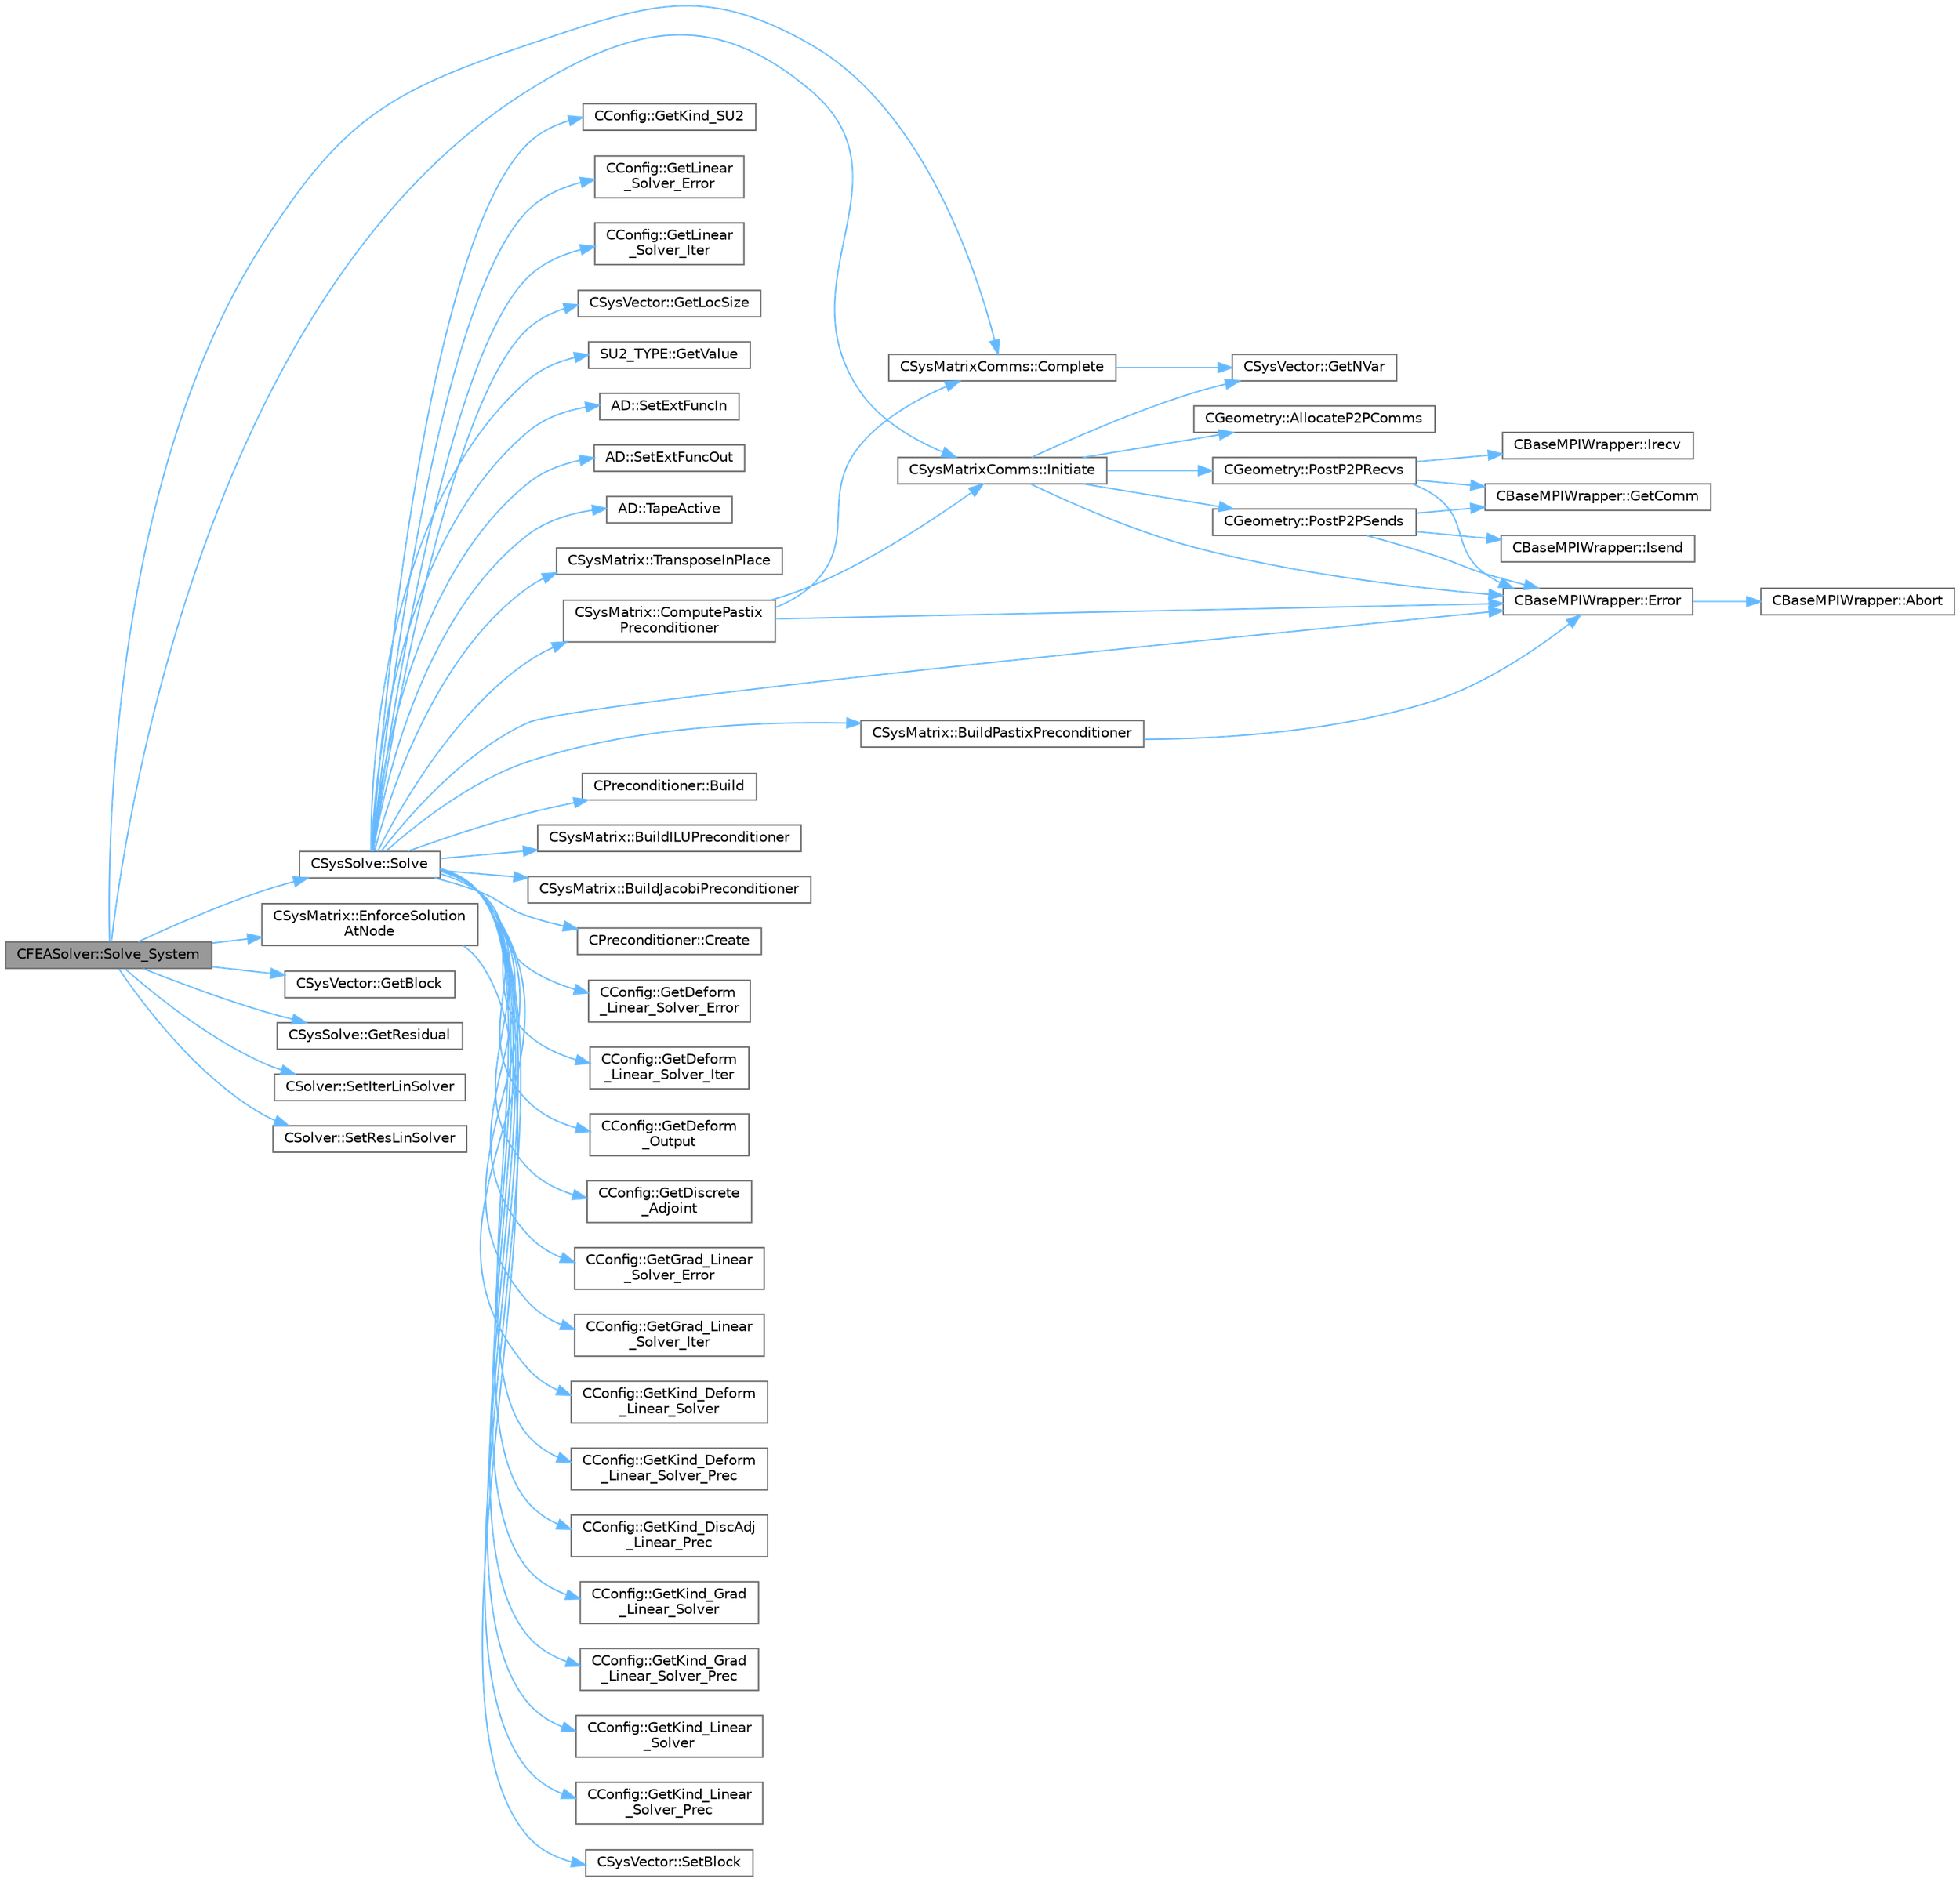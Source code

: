 digraph "CFEASolver::Solve_System"
{
 // LATEX_PDF_SIZE
  bgcolor="transparent";
  edge [fontname=Helvetica,fontsize=10,labelfontname=Helvetica,labelfontsize=10];
  node [fontname=Helvetica,fontsize=10,shape=box,height=0.2,width=0.4];
  rankdir="LR";
  Node1 [id="Node000001",label="CFEASolver::Solve_System",height=0.2,width=0.4,color="gray40", fillcolor="grey60", style="filled", fontcolor="black",tooltip="Routine to solve the Jacobian-Residual linearized system."];
  Node1 -> Node2 [id="edge1_Node000001_Node000002",color="steelblue1",style="solid",tooltip=" "];
  Node2 [id="Node000002",label="CSysMatrixComms::Complete",height=0.2,width=0.4,color="grey40", fillcolor="white", style="filled",URL="$structCSysMatrixComms.html#a672e72a89fc1ae7345d0ce91bd81972b",tooltip="Routine to complete the set of non-blocking communications launched by Initiate() and unpacking of th..."];
  Node2 -> Node3 [id="edge2_Node000002_Node000003",color="steelblue1",style="solid",tooltip=" "];
  Node3 [id="Node000003",label="CSysVector::GetNVar",height=0.2,width=0.4,color="grey40", fillcolor="white", style="filled",URL="$classCSysVector.html#ac0b4bcd823f7905143430a7bbdcad6f2",tooltip="return the number of variables at each block (typically number per node)"];
  Node1 -> Node4 [id="edge3_Node000001_Node000004",color="steelblue1",style="solid",tooltip=" "];
  Node4 [id="Node000004",label="CSysMatrix::EnforceSolution\lAtNode",height=0.2,width=0.4,color="grey40", fillcolor="white", style="filled",URL="$classCSysMatrix.html#a1bfdb06825f0165504b84aa68e918208",tooltip="Modifies this matrix (A) and a rhs vector (b) such that (A^-1 * b)_i = x_i."];
  Node4 -> Node5 [id="edge4_Node000004_Node000005",color="steelblue1",style="solid",tooltip=" "];
  Node5 [id="Node000005",label="CSysVector::SetBlock",height=0.2,width=0.4,color="grey40", fillcolor="white", style="filled",URL="$classCSysVector.html#acceb60ca98fa7ede9520adde322009eb",tooltip="Set \"block\" to the vector."];
  Node1 -> Node6 [id="edge5_Node000001_Node000006",color="steelblue1",style="solid",tooltip=" "];
  Node6 [id="Node000006",label="CSysVector::GetBlock",height=0.2,width=0.4,color="grey40", fillcolor="white", style="filled",URL="$classCSysVector.html#a7c44ba3d52f199c303747e7469e712ca",tooltip="Get pointer to a block."];
  Node1 -> Node7 [id="edge6_Node000001_Node000007",color="steelblue1",style="solid",tooltip=" "];
  Node7 [id="Node000007",label="CSysSolve::GetResidual",height=0.2,width=0.4,color="grey40", fillcolor="white", style="filled",URL="$classCSysSolve.html#a8309f4c3819dc3462a1ec6fc7a94bccc",tooltip="Get the final residual."];
  Node1 -> Node8 [id="edge7_Node000001_Node000008",color="steelblue1",style="solid",tooltip=" "];
  Node8 [id="Node000008",label="CSysMatrixComms::Initiate",height=0.2,width=0.4,color="grey40", fillcolor="white", style="filled",URL="$structCSysMatrixComms.html#abaab86d2a9c3a43ef4ed2de79d4e905a",tooltip="Routine to load a vector quantity into the data structures for MPI point-to-point communication and t..."];
  Node8 -> Node9 [id="edge8_Node000008_Node000009",color="steelblue1",style="solid",tooltip=" "];
  Node9 [id="Node000009",label="CGeometry::AllocateP2PComms",height=0.2,width=0.4,color="grey40", fillcolor="white", style="filled",URL="$classCGeometry.html#ab8d78a9f4017431b7542e154f58a7e63",tooltip="Routine to allocate buffers for point-to-point MPI communications. Also called to dynamically realloc..."];
  Node8 -> Node10 [id="edge9_Node000008_Node000010",color="steelblue1",style="solid",tooltip=" "];
  Node10 [id="Node000010",label="CBaseMPIWrapper::Error",height=0.2,width=0.4,color="grey40", fillcolor="white", style="filled",URL="$classCBaseMPIWrapper.html#a04457c47629bda56704e6a8804833eeb",tooltip=" "];
  Node10 -> Node11 [id="edge10_Node000010_Node000011",color="steelblue1",style="solid",tooltip=" "];
  Node11 [id="Node000011",label="CBaseMPIWrapper::Abort",height=0.2,width=0.4,color="grey40", fillcolor="white", style="filled",URL="$classCBaseMPIWrapper.html#af7297d861dca86b45cf561b6ab642e8f",tooltip=" "];
  Node8 -> Node3 [id="edge11_Node000008_Node000003",color="steelblue1",style="solid",tooltip=" "];
  Node8 -> Node12 [id="edge12_Node000008_Node000012",color="steelblue1",style="solid",tooltip=" "];
  Node12 [id="Node000012",label="CGeometry::PostP2PRecvs",height=0.2,width=0.4,color="grey40", fillcolor="white", style="filled",URL="$classCGeometry.html#a0951357cde88070db559d6d2511a515d",tooltip="Routine to launch non-blocking recvs only for all point-to-point communication with neighboring parti..."];
  Node12 -> Node10 [id="edge13_Node000012_Node000010",color="steelblue1",style="solid",tooltip=" "];
  Node12 -> Node13 [id="edge14_Node000012_Node000013",color="steelblue1",style="solid",tooltip=" "];
  Node13 [id="Node000013",label="CBaseMPIWrapper::GetComm",height=0.2,width=0.4,color="grey40", fillcolor="white", style="filled",URL="$classCBaseMPIWrapper.html#a8154391fc3522954802889d81d4ef5da",tooltip=" "];
  Node12 -> Node14 [id="edge15_Node000012_Node000014",color="steelblue1",style="solid",tooltip=" "];
  Node14 [id="Node000014",label="CBaseMPIWrapper::Irecv",height=0.2,width=0.4,color="grey40", fillcolor="white", style="filled",URL="$classCBaseMPIWrapper.html#a672b3e2ba61a86f9a157e7623389c000",tooltip=" "];
  Node8 -> Node15 [id="edge16_Node000008_Node000015",color="steelblue1",style="solid",tooltip=" "];
  Node15 [id="Node000015",label="CGeometry::PostP2PSends",height=0.2,width=0.4,color="grey40", fillcolor="white", style="filled",URL="$classCGeometry.html#a3fd5ef26d01c258616c8bd5f83e345f5",tooltip="Routine to launch a single non-blocking send once the buffer is loaded for a point-to-point commucati..."];
  Node15 -> Node10 [id="edge17_Node000015_Node000010",color="steelblue1",style="solid",tooltip=" "];
  Node15 -> Node13 [id="edge18_Node000015_Node000013",color="steelblue1",style="solid",tooltip=" "];
  Node15 -> Node16 [id="edge19_Node000015_Node000016",color="steelblue1",style="solid",tooltip=" "];
  Node16 [id="Node000016",label="CBaseMPIWrapper::Isend",height=0.2,width=0.4,color="grey40", fillcolor="white", style="filled",URL="$classCBaseMPIWrapper.html#a4009cae40f1e050b3635a8d803dbfa3d",tooltip=" "];
  Node1 -> Node17 [id="edge20_Node000001_Node000017",color="steelblue1",style="solid",tooltip=" "];
  Node17 [id="Node000017",label="CSolver::SetIterLinSolver",height=0.2,width=0.4,color="grey40", fillcolor="white", style="filled",URL="$classCSolver.html#a4f948638416cf63651bfa204f286e00c",tooltip="Set number of linear solver iterations."];
  Node1 -> Node18 [id="edge21_Node000001_Node000018",color="steelblue1",style="solid",tooltip=" "];
  Node18 [id="Node000018",label="CSolver::SetResLinSolver",height=0.2,width=0.4,color="grey40", fillcolor="white", style="filled",URL="$classCSolver.html#a57f38545147844c9c53bd419a9487904",tooltip="Set the final linear solver residual."];
  Node1 -> Node19 [id="edge22_Node000001_Node000019",color="steelblue1",style="solid",tooltip=" "];
  Node19 [id="Node000019",label="CSysSolve::Solve",height=0.2,width=0.4,color="grey40", fillcolor="white", style="filled",URL="$classCSysSolve.html#a8b6b6ec9a70f8207cbf0b7a5c37eaef8",tooltip="Solve the linear system using a Krylov subspace method."];
  Node19 -> Node20 [id="edge23_Node000019_Node000020",color="steelblue1",style="solid",tooltip=" "];
  Node20 [id="Node000020",label="CPreconditioner::Build",height=0.2,width=0.4,color="grey40", fillcolor="white", style="filled",URL="$classCPreconditioner.html#a4107c7c58d894d1067b91a5e6e140946",tooltip="Generic \"preprocessing\" hook derived classes may implement to build the preconditioner."];
  Node19 -> Node21 [id="edge24_Node000019_Node000021",color="steelblue1",style="solid",tooltip=" "];
  Node21 [id="Node000021",label="CSysMatrix::BuildILUPreconditioner",height=0.2,width=0.4,color="grey40", fillcolor="white", style="filled",URL="$classCSysMatrix.html#a27391a0111dc4d14b545f4a62c9a3a77",tooltip="Build the ILU preconditioner."];
  Node19 -> Node22 [id="edge25_Node000019_Node000022",color="steelblue1",style="solid",tooltip=" "];
  Node22 [id="Node000022",label="CSysMatrix::BuildJacobiPreconditioner",height=0.2,width=0.4,color="grey40", fillcolor="white", style="filled",URL="$classCSysMatrix.html#abc966e8b6437ff465572b0e07cd6f92d",tooltip="Build the Jacobi preconditioner."];
  Node19 -> Node23 [id="edge26_Node000019_Node000023",color="steelblue1",style="solid",tooltip=" "];
  Node23 [id="Node000023",label="CSysMatrix::BuildPastixPreconditioner",height=0.2,width=0.4,color="grey40", fillcolor="white", style="filled",URL="$classCSysMatrix.html#abdf7a58389d487eb22127304c4ba595f",tooltip="Factorize matrix using PaStiX."];
  Node23 -> Node10 [id="edge27_Node000023_Node000010",color="steelblue1",style="solid",tooltip=" "];
  Node19 -> Node24 [id="edge28_Node000019_Node000024",color="steelblue1",style="solid",tooltip=" "];
  Node24 [id="Node000024",label="CSysMatrix::ComputePastix\lPreconditioner",height=0.2,width=0.4,color="grey40", fillcolor="white", style="filled",URL="$classCSysMatrix.html#a7012e3d084d285dab57634a6e8158fb8",tooltip="Apply the PaStiX factorization to CSysVec."];
  Node24 -> Node2 [id="edge29_Node000024_Node000002",color="steelblue1",style="solid",tooltip=" "];
  Node24 -> Node10 [id="edge30_Node000024_Node000010",color="steelblue1",style="solid",tooltip=" "];
  Node24 -> Node8 [id="edge31_Node000024_Node000008",color="steelblue1",style="solid",tooltip=" "];
  Node19 -> Node25 [id="edge32_Node000019_Node000025",color="steelblue1",style="solid",tooltip=" "];
  Node25 [id="Node000025",label="CPreconditioner::Create",height=0.2,width=0.4,color="grey40", fillcolor="white", style="filled",URL="$group__SpLinSys.html#ga5c5c0e2edeab83bfee2969cad5d4d519",tooltip="Factory method."];
  Node19 -> Node10 [id="edge33_Node000019_Node000010",color="steelblue1",style="solid",tooltip=" "];
  Node19 -> Node26 [id="edge34_Node000019_Node000026",color="steelblue1",style="solid",tooltip=" "];
  Node26 [id="Node000026",label="CConfig::GetDeform\l_Linear_Solver_Error",height=0.2,width=0.4,color="grey40", fillcolor="white", style="filled",URL="$classCConfig.html#a72f2aab79e3cc692ced26fe5db90668b",tooltip="Get min error of the linear solver for the implicit formulation."];
  Node19 -> Node27 [id="edge35_Node000019_Node000027",color="steelblue1",style="solid",tooltip=" "];
  Node27 [id="Node000027",label="CConfig::GetDeform\l_Linear_Solver_Iter",height=0.2,width=0.4,color="grey40", fillcolor="white", style="filled",URL="$classCConfig.html#aef69111ba779655f29385b4b936030be",tooltip="Get max number of iterations of the linear solver for the implicit formulation."];
  Node19 -> Node28 [id="edge36_Node000019_Node000028",color="steelblue1",style="solid",tooltip=" "];
  Node28 [id="Node000028",label="CConfig::GetDeform\l_Output",height=0.2,width=0.4,color="grey40", fillcolor="white", style="filled",URL="$classCConfig.html#addf46fdb73c59de82d7a559c3588582a",tooltip="Get information about writing grid deformation residuals to the console."];
  Node19 -> Node29 [id="edge37_Node000019_Node000029",color="steelblue1",style="solid",tooltip=" "];
  Node29 [id="Node000029",label="CConfig::GetDiscrete\l_Adjoint",height=0.2,width=0.4,color="grey40", fillcolor="white", style="filled",URL="$classCConfig.html#ab3928c4e6debcf50dcd0d38985f6980c",tooltip="Get the indicator whether we are solving an discrete adjoint problem."];
  Node19 -> Node30 [id="edge38_Node000019_Node000030",color="steelblue1",style="solid",tooltip=" "];
  Node30 [id="Node000030",label="CConfig::GetGrad_Linear\l_Solver_Error",height=0.2,width=0.4,color="grey40", fillcolor="white", style="filled",URL="$classCConfig.html#ac222d6626ca90e8e99978b40cc0585dd",tooltip="Get min error of the linear solver for the gradient smoothing."];
  Node19 -> Node31 [id="edge39_Node000019_Node000031",color="steelblue1",style="solid",tooltip=" "];
  Node31 [id="Node000031",label="CConfig::GetGrad_Linear\l_Solver_Iter",height=0.2,width=0.4,color="grey40", fillcolor="white", style="filled",URL="$classCConfig.html#a9b6bfffa7f5731430eb0fc0f82576109",tooltip="Get max number of iterations of the for the gradient smoothing."];
  Node19 -> Node32 [id="edge40_Node000019_Node000032",color="steelblue1",style="solid",tooltip=" "];
  Node32 [id="Node000032",label="CConfig::GetKind_Deform\l_Linear_Solver",height=0.2,width=0.4,color="grey40", fillcolor="white", style="filled",URL="$classCConfig.html#aa64b20bc3a90fc311fc6c01ebbefaf65",tooltip="Get the kind of solver for the implicit solver."];
  Node19 -> Node33 [id="edge41_Node000019_Node000033",color="steelblue1",style="solid",tooltip=" "];
  Node33 [id="Node000033",label="CConfig::GetKind_Deform\l_Linear_Solver_Prec",height=0.2,width=0.4,color="grey40", fillcolor="white", style="filled",URL="$classCConfig.html#a8b36810235437e0319ccab9d7e0e5db0",tooltip="Get the kind of preconditioner for the implicit solver."];
  Node19 -> Node34 [id="edge42_Node000019_Node000034",color="steelblue1",style="solid",tooltip=" "];
  Node34 [id="Node000034",label="CConfig::GetKind_DiscAdj\l_Linear_Prec",height=0.2,width=0.4,color="grey40", fillcolor="white", style="filled",URL="$classCConfig.html#a968a1fa9afc1e0df8bd1b5c9f6359ea8",tooltip="Get the kind of preconditioner for the implicit solver."];
  Node19 -> Node35 [id="edge43_Node000019_Node000035",color="steelblue1",style="solid",tooltip=" "];
  Node35 [id="Node000035",label="CConfig::GetKind_Grad\l_Linear_Solver",height=0.2,width=0.4,color="grey40", fillcolor="white", style="filled",URL="$classCConfig.html#a5db6f90b7b7fdae015dc1b1a1fd4a15d",tooltip="Get the kind of solver for the gradient smoothing."];
  Node19 -> Node36 [id="edge44_Node000019_Node000036",color="steelblue1",style="solid",tooltip=" "];
  Node36 [id="Node000036",label="CConfig::GetKind_Grad\l_Linear_Solver_Prec",height=0.2,width=0.4,color="grey40", fillcolor="white", style="filled",URL="$classCConfig.html#aaca6df27a6a89d5795c1ea514f67dfe8",tooltip="Get the kind of preconditioner for the gradient smoothing."];
  Node19 -> Node37 [id="edge45_Node000019_Node000037",color="steelblue1",style="solid",tooltip=" "];
  Node37 [id="Node000037",label="CConfig::GetKind_Linear\l_Solver",height=0.2,width=0.4,color="grey40", fillcolor="white", style="filled",URL="$classCConfig.html#ac87e0c3461e4b921598382c9f7afdce6",tooltip="Get the kind of solver for the implicit solver."];
  Node19 -> Node38 [id="edge46_Node000019_Node000038",color="steelblue1",style="solid",tooltip=" "];
  Node38 [id="Node000038",label="CConfig::GetKind_Linear\l_Solver_Prec",height=0.2,width=0.4,color="grey40", fillcolor="white", style="filled",URL="$classCConfig.html#aa3e3027bc3231172777ee296694d5e63",tooltip="Get the kind of preconditioner for the implicit solver."];
  Node19 -> Node39 [id="edge47_Node000019_Node000039",color="steelblue1",style="solid",tooltip=" "];
  Node39 [id="Node000039",label="CConfig::GetKind_SU2",height=0.2,width=0.4,color="grey40", fillcolor="white", style="filled",URL="$classCConfig.html#a8a176b0a0c34db4d6dcc9e55e240e37b",tooltip="Get the kind of SU2 software component."];
  Node19 -> Node40 [id="edge48_Node000019_Node000040",color="steelblue1",style="solid",tooltip=" "];
  Node40 [id="Node000040",label="CConfig::GetLinear\l_Solver_Error",height=0.2,width=0.4,color="grey40", fillcolor="white", style="filled",URL="$classCConfig.html#ac34b0c8953978c88e8d6a80b0ad18412",tooltip="Get min error of the linear solver for the implicit formulation."];
  Node19 -> Node41 [id="edge49_Node000019_Node000041",color="steelblue1",style="solid",tooltip=" "];
  Node41 [id="Node000041",label="CConfig::GetLinear\l_Solver_Iter",height=0.2,width=0.4,color="grey40", fillcolor="white", style="filled",URL="$classCConfig.html#a4af66b9b4150ce7bb3fea03a553a5e75",tooltip="Get max number of iterations of the linear solver for the implicit formulation."];
  Node19 -> Node42 [id="edge50_Node000019_Node000042",color="steelblue1",style="solid",tooltip=" "];
  Node42 [id="Node000042",label="CSysVector::GetLocSize",height=0.2,width=0.4,color="grey40", fillcolor="white", style="filled",URL="$classCSysVector.html#a8350bcd4cff50b455ee26898ebb66afd",tooltip="return the number of local elements in the CSysVector"];
  Node19 -> Node43 [id="edge51_Node000019_Node000043",color="steelblue1",style="solid",tooltip=" "];
  Node43 [id="Node000043",label="SU2_TYPE::GetValue",height=0.2,width=0.4,color="grey40", fillcolor="white", style="filled",URL="$namespaceSU2__TYPE.html#adf52a59d6f4e578f7915ec9abbf7cb22",tooltip="Get the (primitive) value of the datatype (needs to be specialized for active types)."];
  Node19 -> Node44 [id="edge52_Node000019_Node000044",color="steelblue1",style="solid",tooltip=" "];
  Node44 [id="Node000044",label="AD::SetExtFuncIn",height=0.2,width=0.4,color="grey40", fillcolor="white", style="filled",URL="$namespaceAD.html#a01d324fa97f57e1dfca30343d3a9e642",tooltip="Sets the scalar input of a externally differentiated function."];
  Node19 -> Node45 [id="edge53_Node000019_Node000045",color="steelblue1",style="solid",tooltip=" "];
  Node45 [id="Node000045",label="AD::SetExtFuncOut",height=0.2,width=0.4,color="grey40", fillcolor="white", style="filled",URL="$namespaceAD.html#a2eff40aae09c84eec216a3f04768527f",tooltip="Sets the scalar output of a externally differentiated function."];
  Node19 -> Node46 [id="edge54_Node000019_Node000046",color="steelblue1",style="solid",tooltip=" "];
  Node46 [id="Node000046",label="AD::TapeActive",height=0.2,width=0.4,color="grey40", fillcolor="white", style="filled",URL="$namespaceAD.html#ae36087cd7b6b57c78d7baf0357a19d10",tooltip="Check if the tape is active."];
  Node19 -> Node47 [id="edge55_Node000019_Node000047",color="steelblue1",style="solid",tooltip=" "];
  Node47 [id="Node000047",label="CSysMatrix::TransposeInPlace",height=0.2,width=0.4,color="grey40", fillcolor="white", style="filled",URL="$classCSysMatrix.html#a4e65e1080ad7f20aebf7543f2229249d",tooltip="Transposes the matrix, any preconditioner that was computed may be invalid."];
}
